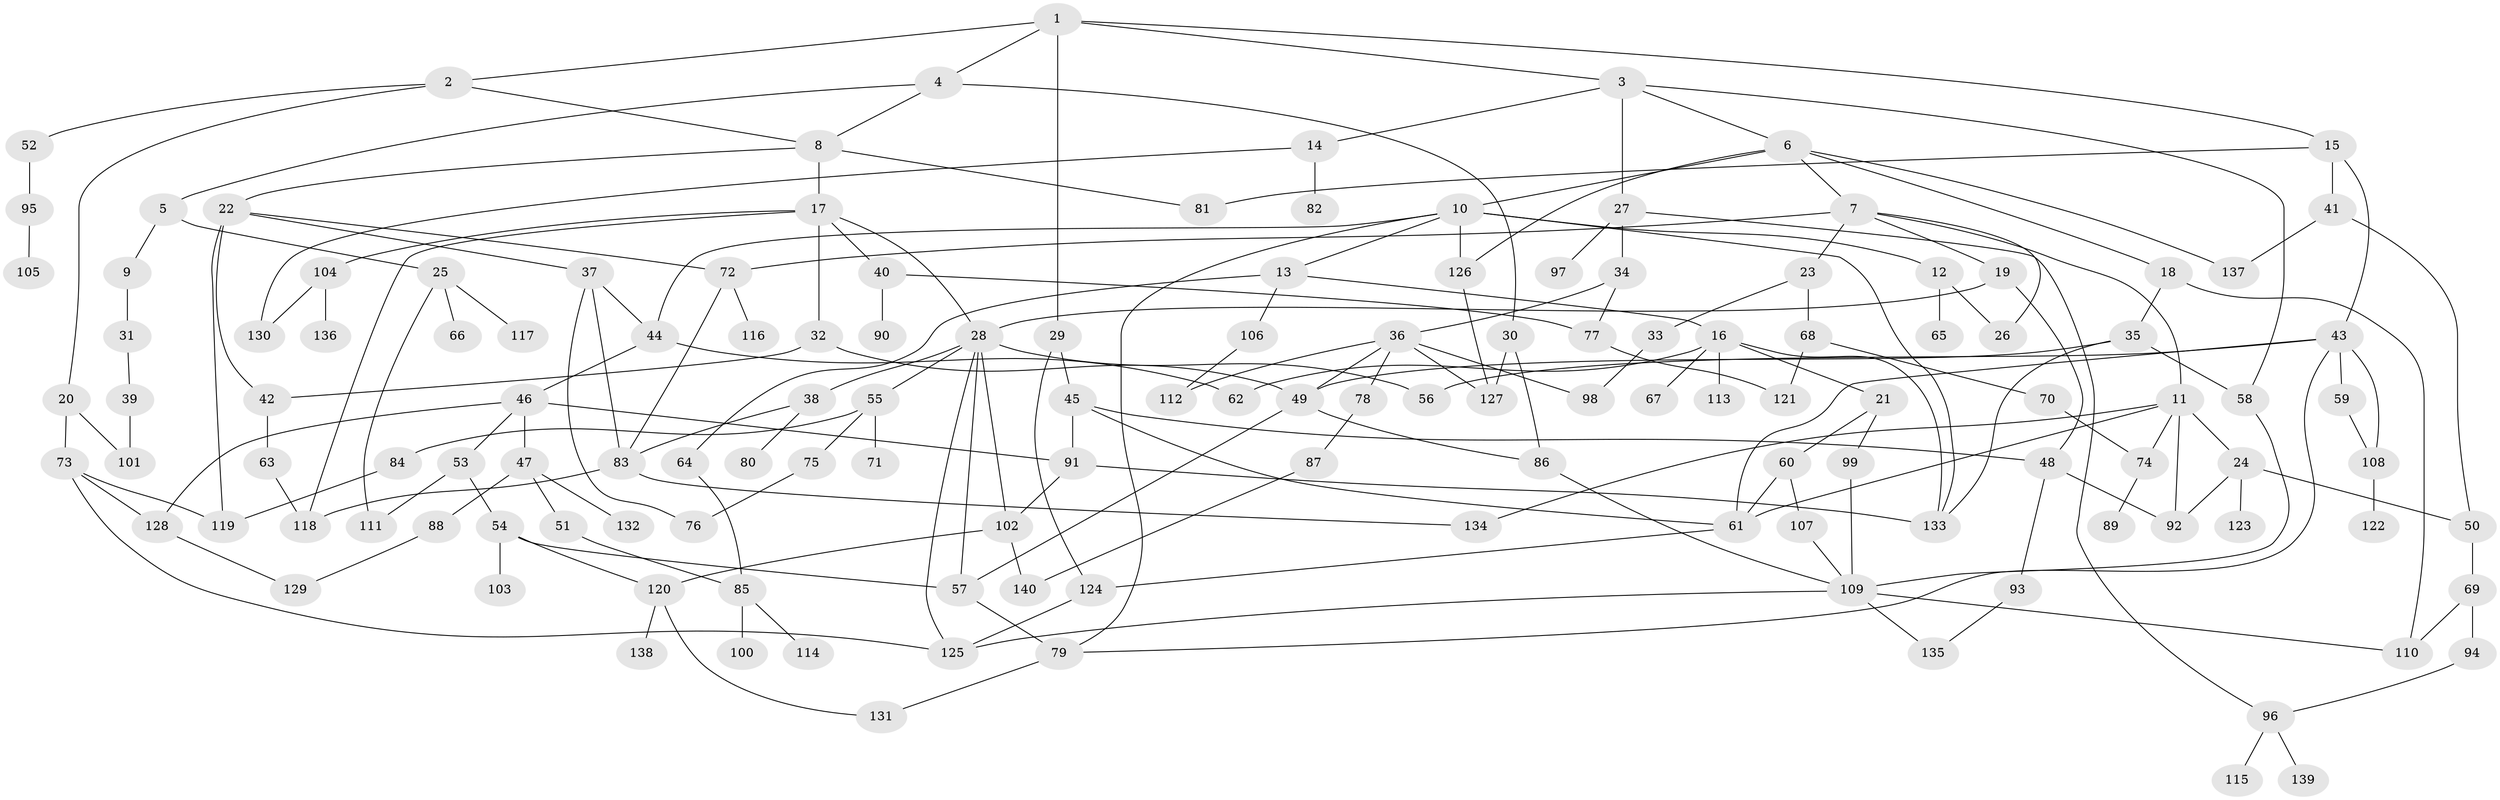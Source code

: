 // coarse degree distribution, {6: 0.043010752688172046, 4: 0.15053763440860216, 7: 0.11827956989247312, 3: 0.1935483870967742, 8: 0.010752688172043012, 2: 0.23655913978494625, 9: 0.021505376344086023, 5: 0.03225806451612903, 1: 0.1935483870967742}
// Generated by graph-tools (version 1.1) at 2025/23/03/03/25 07:23:35]
// undirected, 140 vertices, 206 edges
graph export_dot {
graph [start="1"]
  node [color=gray90,style=filled];
  1;
  2;
  3;
  4;
  5;
  6;
  7;
  8;
  9;
  10;
  11;
  12;
  13;
  14;
  15;
  16;
  17;
  18;
  19;
  20;
  21;
  22;
  23;
  24;
  25;
  26;
  27;
  28;
  29;
  30;
  31;
  32;
  33;
  34;
  35;
  36;
  37;
  38;
  39;
  40;
  41;
  42;
  43;
  44;
  45;
  46;
  47;
  48;
  49;
  50;
  51;
  52;
  53;
  54;
  55;
  56;
  57;
  58;
  59;
  60;
  61;
  62;
  63;
  64;
  65;
  66;
  67;
  68;
  69;
  70;
  71;
  72;
  73;
  74;
  75;
  76;
  77;
  78;
  79;
  80;
  81;
  82;
  83;
  84;
  85;
  86;
  87;
  88;
  89;
  90;
  91;
  92;
  93;
  94;
  95;
  96;
  97;
  98;
  99;
  100;
  101;
  102;
  103;
  104;
  105;
  106;
  107;
  108;
  109;
  110;
  111;
  112;
  113;
  114;
  115;
  116;
  117;
  118;
  119;
  120;
  121;
  122;
  123;
  124;
  125;
  126;
  127;
  128;
  129;
  130;
  131;
  132;
  133;
  134;
  135;
  136;
  137;
  138;
  139;
  140;
  1 -- 2;
  1 -- 3;
  1 -- 4;
  1 -- 15;
  1 -- 29;
  2 -- 20;
  2 -- 52;
  2 -- 8;
  3 -- 6;
  3 -- 14;
  3 -- 27;
  3 -- 58;
  4 -- 5;
  4 -- 8;
  4 -- 30;
  5 -- 9;
  5 -- 25;
  6 -- 7;
  6 -- 10;
  6 -- 18;
  6 -- 137;
  6 -- 126;
  7 -- 11;
  7 -- 19;
  7 -- 23;
  7 -- 26;
  7 -- 72;
  8 -- 17;
  8 -- 22;
  8 -- 81;
  9 -- 31;
  10 -- 12;
  10 -- 13;
  10 -- 79;
  10 -- 126;
  10 -- 44;
  10 -- 133;
  11 -- 24;
  11 -- 74;
  11 -- 134;
  11 -- 61;
  11 -- 92;
  12 -- 65;
  12 -- 26;
  13 -- 16;
  13 -- 64;
  13 -- 106;
  14 -- 82;
  14 -- 130;
  15 -- 41;
  15 -- 43;
  15 -- 81;
  16 -- 21;
  16 -- 67;
  16 -- 113;
  16 -- 133;
  16 -- 62;
  17 -- 32;
  17 -- 40;
  17 -- 104;
  17 -- 28;
  17 -- 118;
  18 -- 35;
  18 -- 110;
  19 -- 28;
  19 -- 48;
  20 -- 73;
  20 -- 101;
  21 -- 60;
  21 -- 99;
  22 -- 37;
  22 -- 72;
  22 -- 119;
  22 -- 42;
  23 -- 33;
  23 -- 68;
  24 -- 50;
  24 -- 123;
  24 -- 92;
  25 -- 66;
  25 -- 111;
  25 -- 117;
  27 -- 34;
  27 -- 96;
  27 -- 97;
  28 -- 38;
  28 -- 55;
  28 -- 57;
  28 -- 102;
  28 -- 125;
  28 -- 56;
  29 -- 45;
  29 -- 124;
  30 -- 86;
  30 -- 127;
  31 -- 39;
  32 -- 42;
  32 -- 49;
  33 -- 98;
  34 -- 36;
  34 -- 77;
  35 -- 49;
  35 -- 133;
  35 -- 58;
  36 -- 78;
  36 -- 112;
  36 -- 98;
  36 -- 127;
  36 -- 49;
  37 -- 44;
  37 -- 76;
  37 -- 83;
  38 -- 80;
  38 -- 83;
  39 -- 101;
  40 -- 90;
  40 -- 77;
  41 -- 137;
  41 -- 50;
  42 -- 63;
  43 -- 56;
  43 -- 59;
  43 -- 108;
  43 -- 79;
  43 -- 61;
  44 -- 46;
  44 -- 62;
  45 -- 48;
  45 -- 91;
  45 -- 61;
  46 -- 47;
  46 -- 53;
  46 -- 91;
  46 -- 128;
  47 -- 51;
  47 -- 88;
  47 -- 132;
  48 -- 92;
  48 -- 93;
  49 -- 57;
  49 -- 86;
  50 -- 69;
  51 -- 85;
  52 -- 95;
  53 -- 54;
  53 -- 111;
  54 -- 103;
  54 -- 120;
  54 -- 57;
  55 -- 71;
  55 -- 75;
  55 -- 84;
  57 -- 79;
  58 -- 109;
  59 -- 108;
  60 -- 61;
  60 -- 107;
  61 -- 124;
  63 -- 118;
  64 -- 85;
  68 -- 70;
  68 -- 121;
  69 -- 94;
  69 -- 110;
  70 -- 74;
  72 -- 116;
  72 -- 83;
  73 -- 128;
  73 -- 119;
  73 -- 125;
  74 -- 89;
  75 -- 76;
  77 -- 121;
  78 -- 87;
  79 -- 131;
  83 -- 118;
  83 -- 134;
  84 -- 119;
  85 -- 100;
  85 -- 114;
  86 -- 109;
  87 -- 140;
  88 -- 129;
  91 -- 102;
  91 -- 133;
  93 -- 135;
  94 -- 96;
  95 -- 105;
  96 -- 115;
  96 -- 139;
  99 -- 109;
  102 -- 140;
  102 -- 120;
  104 -- 136;
  104 -- 130;
  106 -- 112;
  107 -- 109;
  108 -- 122;
  109 -- 110;
  109 -- 125;
  109 -- 135;
  120 -- 131;
  120 -- 138;
  124 -- 125;
  126 -- 127;
  128 -- 129;
}
